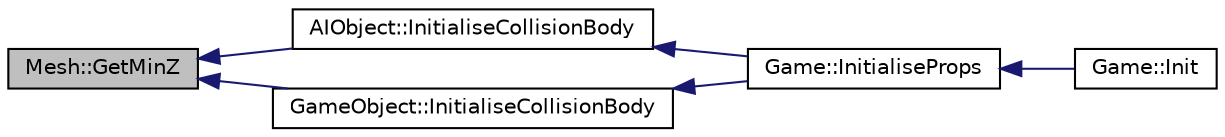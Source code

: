 digraph "Mesh::GetMinZ"
{
  edge [fontname="Helvetica",fontsize="10",labelfontname="Helvetica",labelfontsize="10"];
  node [fontname="Helvetica",fontsize="10",shape=record];
  rankdir="LR";
  Node1 [label="Mesh::GetMinZ",height=0.2,width=0.4,color="black", fillcolor="grey75", style="filled" fontcolor="black"];
  Node1 -> Node2 [dir="back",color="midnightblue",fontsize="10",style="solid",fontname="Helvetica"];
  Node2 [label="AIObject::InitialiseCollisionBody",height=0.2,width=0.4,color="black", fillcolor="white", style="filled",URL="$class_a_i_object.html#a3964052cff99d93aac0c71da971a2599",tooltip="intialises the collision body for this object "];
  Node2 -> Node3 [dir="back",color="midnightblue",fontsize="10",style="solid",fontname="Helvetica"];
  Node3 [label="Game::InitialiseProps",height=0.2,width=0.4,color="black", fillcolor="white", style="filled",URL="$class_game.html#a1f6433c67fab3050335d7ff62dfa2273",tooltip="sets up in game objects "];
  Node3 -> Node4 [dir="back",color="midnightblue",fontsize="10",style="solid",fontname="Helvetica"];
  Node4 [label="Game::Init",height=0.2,width=0.4,color="black", fillcolor="white", style="filled",URL="$class_game.html#a555a9e4719fd49971765a2ab8b090b5c",tooltip="Initialises this object. "];
  Node1 -> Node5 [dir="back",color="midnightblue",fontsize="10",style="solid",fontname="Helvetica"];
  Node5 [label="GameObject::InitialiseCollisionBody",height=0.2,width=0.4,color="black", fillcolor="white", style="filled",URL="$class_game_object.html#afaed6252a2605d7c08245bcd1ab42916",tooltip="intialises the collision body for this object "];
  Node5 -> Node3 [dir="back",color="midnightblue",fontsize="10",style="solid",fontname="Helvetica"];
}
